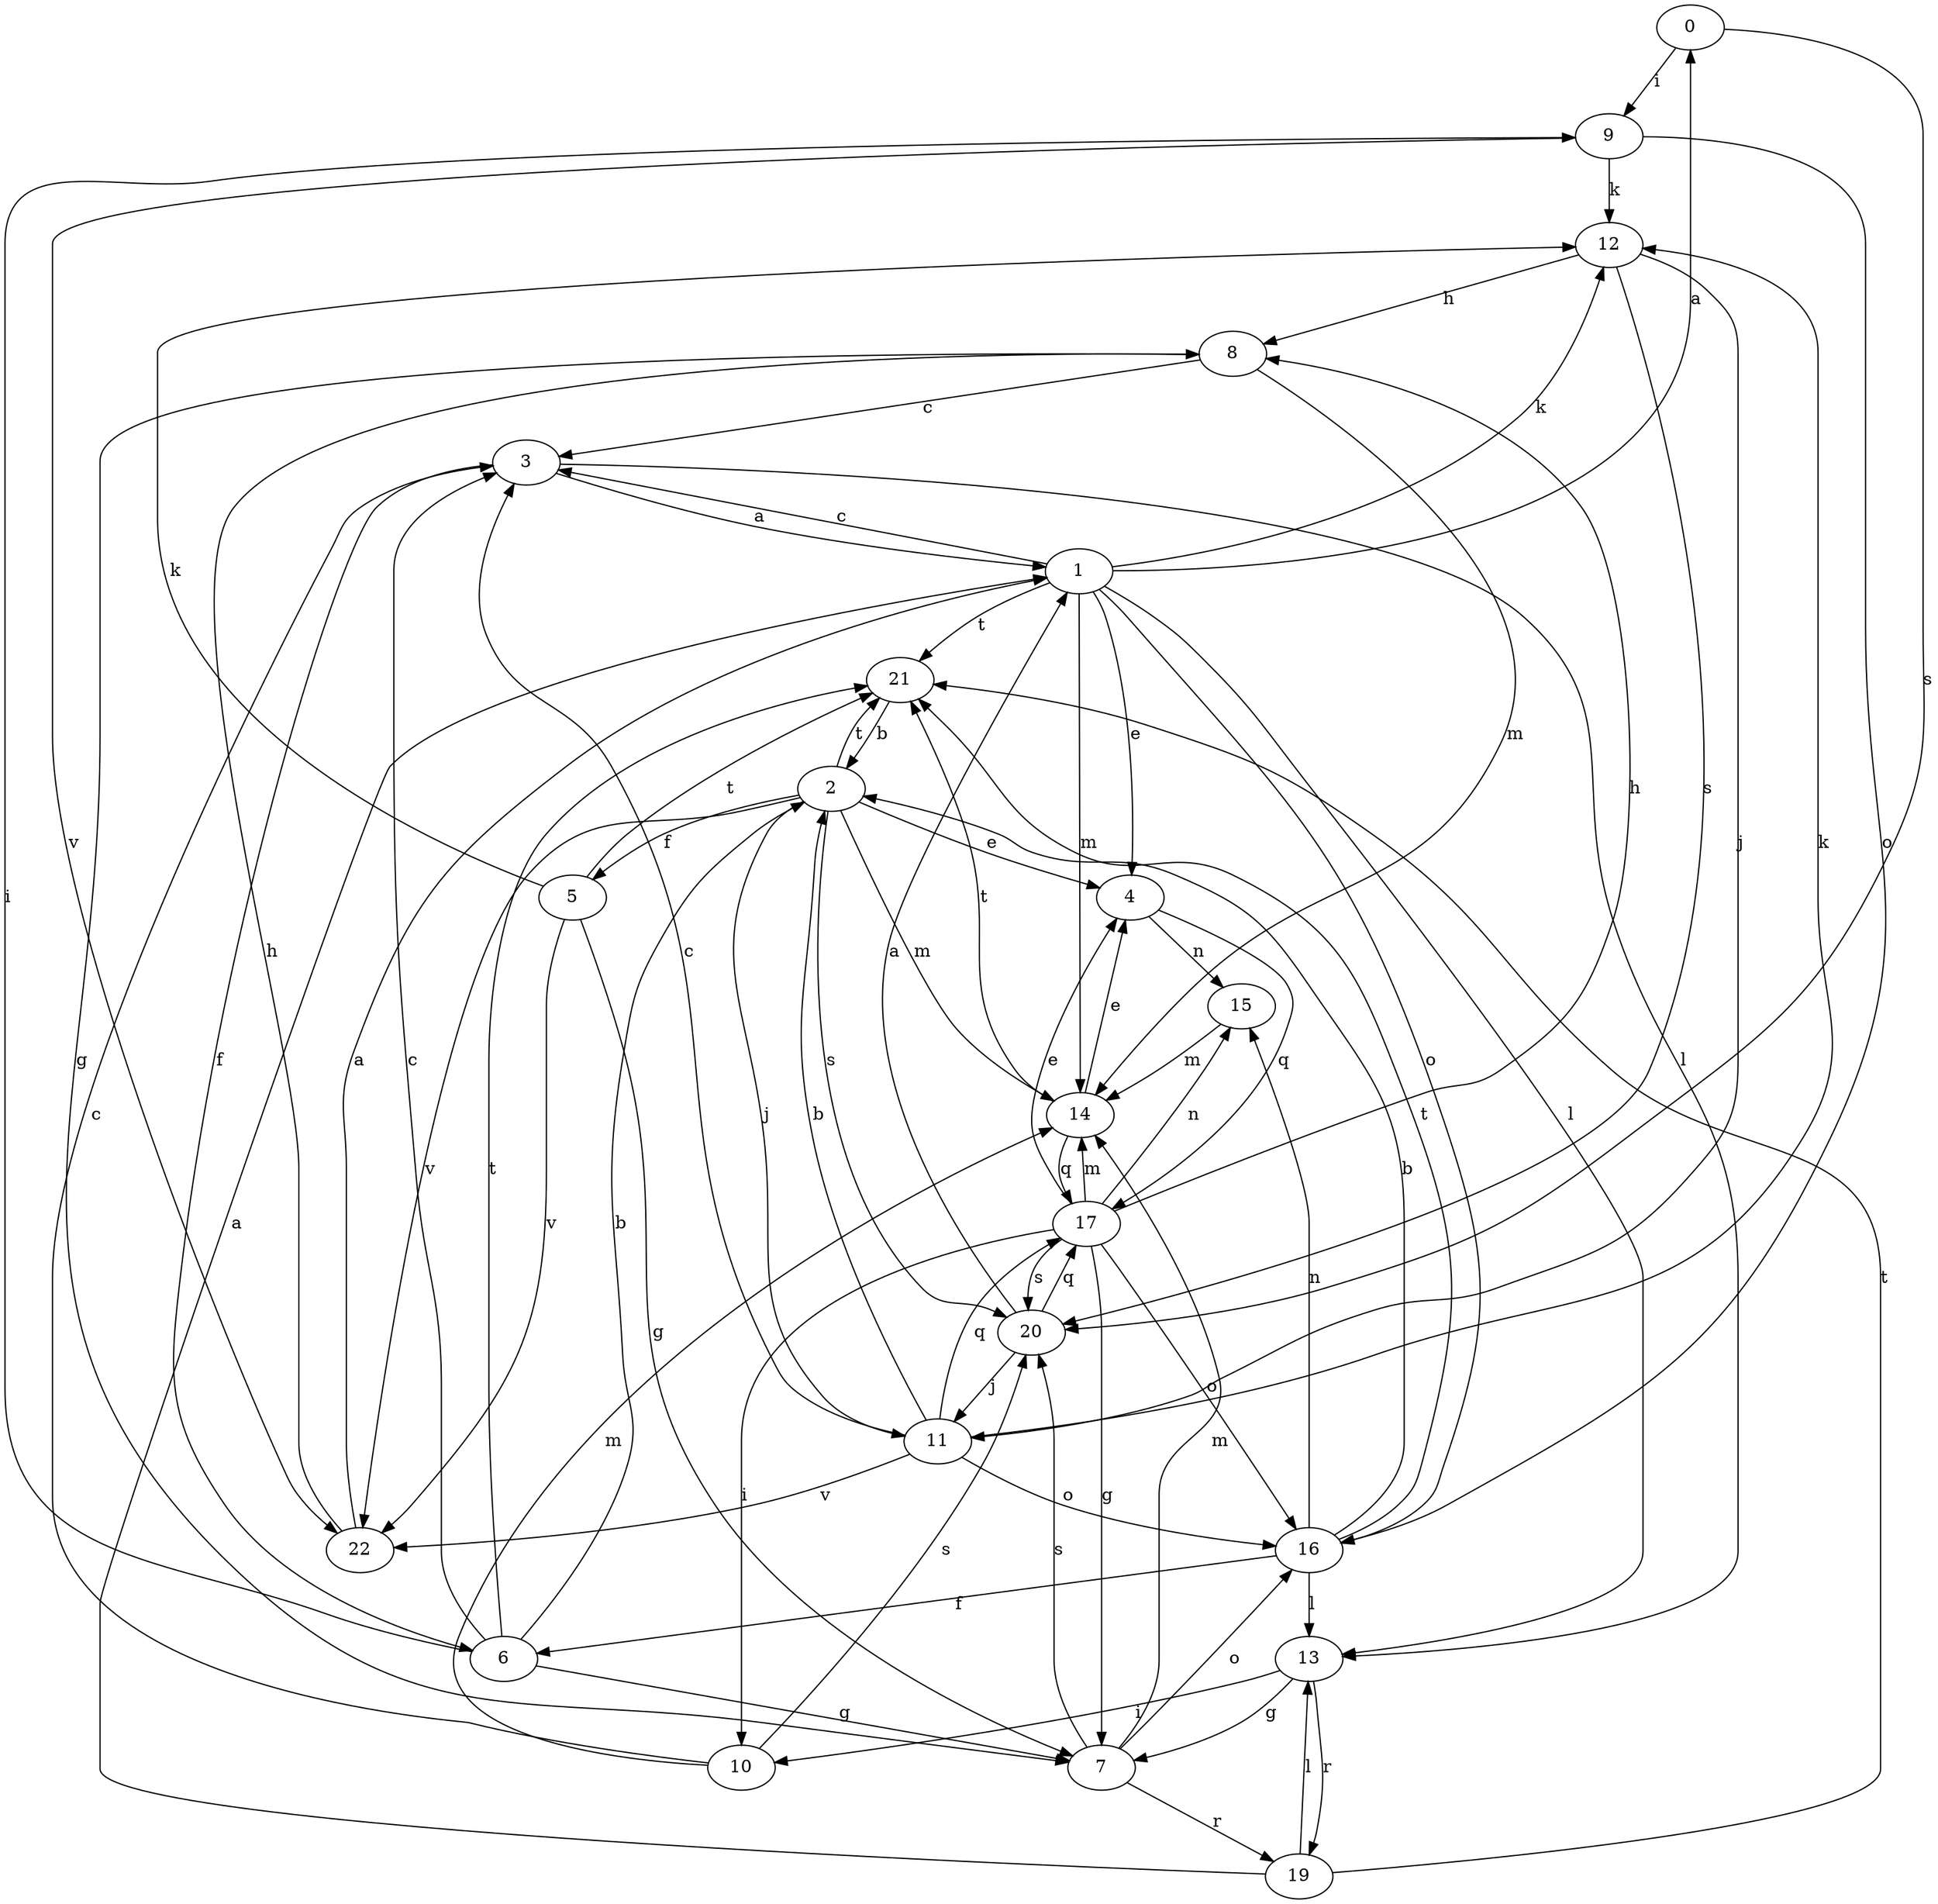 strict digraph  {
0;
1;
2;
3;
4;
5;
6;
7;
8;
9;
10;
11;
12;
13;
14;
15;
16;
17;
19;
20;
21;
22;
0 -> 9  [label=i];
0 -> 20  [label=s];
1 -> 0  [label=a];
1 -> 3  [label=c];
1 -> 4  [label=e];
1 -> 12  [label=k];
1 -> 13  [label=l];
1 -> 14  [label=m];
1 -> 16  [label=o];
1 -> 21  [label=t];
2 -> 4  [label=e];
2 -> 5  [label=f];
2 -> 11  [label=j];
2 -> 14  [label=m];
2 -> 20  [label=s];
2 -> 21  [label=t];
2 -> 22  [label=v];
3 -> 1  [label=a];
3 -> 6  [label=f];
3 -> 13  [label=l];
4 -> 15  [label=n];
4 -> 17  [label=q];
5 -> 7  [label=g];
5 -> 12  [label=k];
5 -> 21  [label=t];
5 -> 22  [label=v];
6 -> 2  [label=b];
6 -> 3  [label=c];
6 -> 7  [label=g];
6 -> 9  [label=i];
6 -> 21  [label=t];
7 -> 14  [label=m];
7 -> 16  [label=o];
7 -> 19  [label=r];
7 -> 20  [label=s];
8 -> 3  [label=c];
8 -> 7  [label=g];
8 -> 14  [label=m];
9 -> 12  [label=k];
9 -> 16  [label=o];
9 -> 22  [label=v];
10 -> 3  [label=c];
10 -> 14  [label=m];
10 -> 20  [label=s];
11 -> 2  [label=b];
11 -> 3  [label=c];
11 -> 12  [label=k];
11 -> 16  [label=o];
11 -> 17  [label=q];
11 -> 22  [label=v];
12 -> 8  [label=h];
12 -> 11  [label=j];
12 -> 20  [label=s];
13 -> 7  [label=g];
13 -> 10  [label=i];
13 -> 19  [label=r];
14 -> 4  [label=e];
14 -> 17  [label=q];
14 -> 21  [label=t];
15 -> 14  [label=m];
16 -> 2  [label=b];
16 -> 6  [label=f];
16 -> 13  [label=l];
16 -> 15  [label=n];
16 -> 21  [label=t];
17 -> 4  [label=e];
17 -> 7  [label=g];
17 -> 8  [label=h];
17 -> 10  [label=i];
17 -> 14  [label=m];
17 -> 15  [label=n];
17 -> 16  [label=o];
17 -> 20  [label=s];
19 -> 1  [label=a];
19 -> 13  [label=l];
19 -> 21  [label=t];
20 -> 1  [label=a];
20 -> 11  [label=j];
20 -> 17  [label=q];
21 -> 2  [label=b];
22 -> 1  [label=a];
22 -> 8  [label=h];
}
